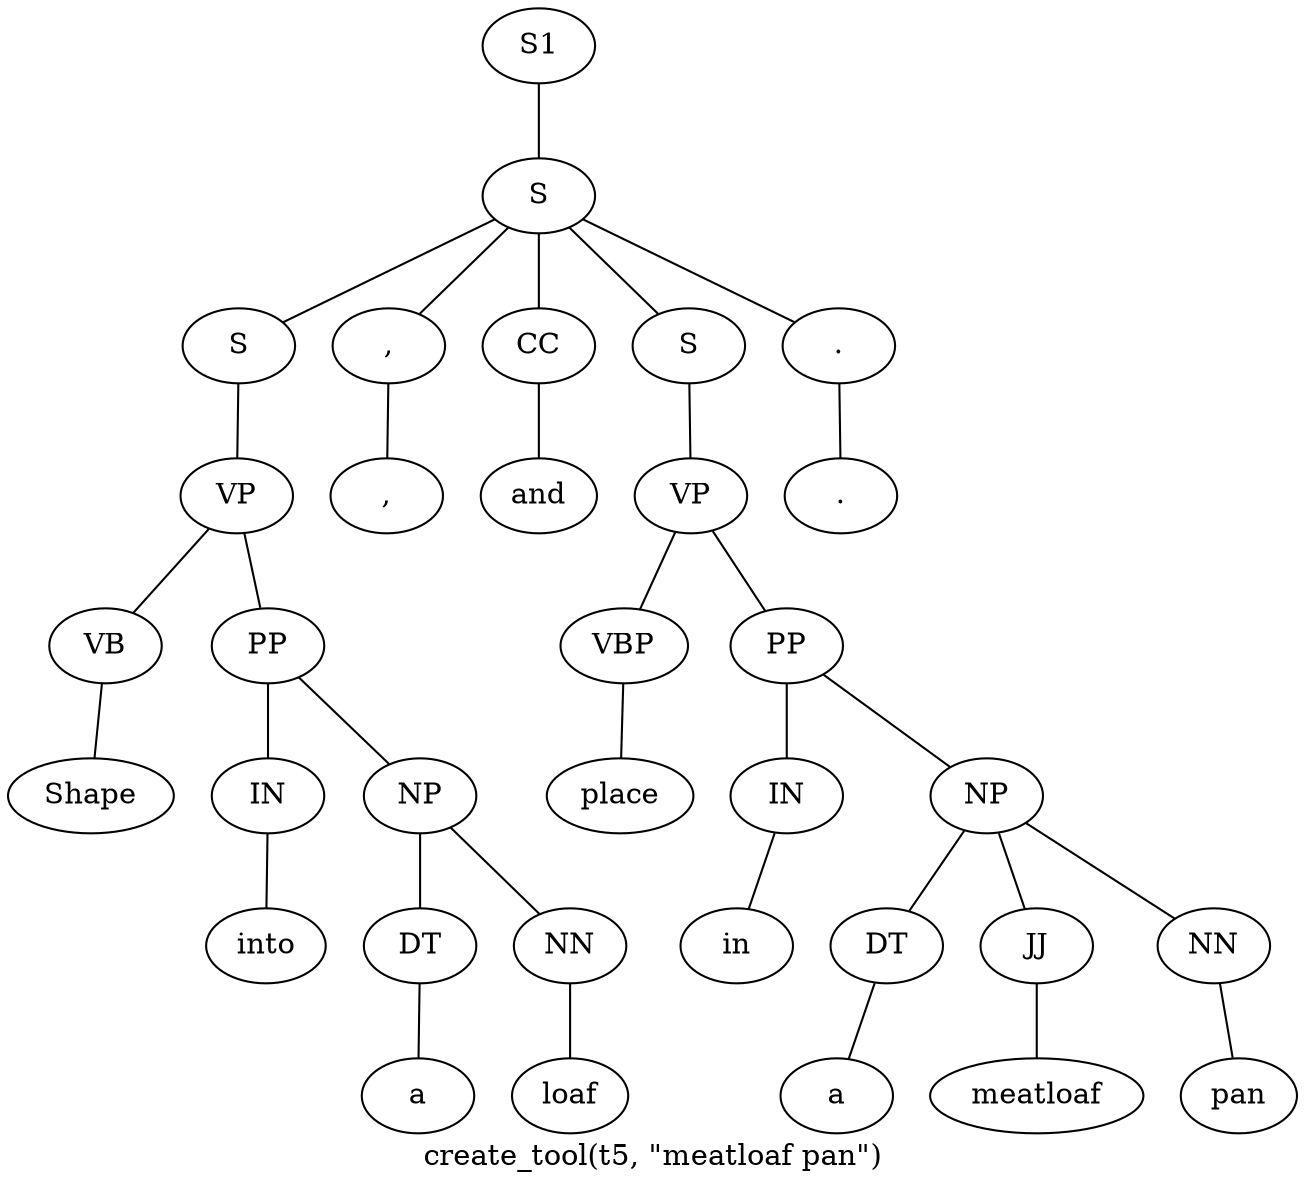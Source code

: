 graph SyntaxGraph {
	label = "create_tool(t5, \"meatloaf pan\")";
	Node0 [label="S1"];
	Node1 [label="S"];
	Node2 [label="S"];
	Node3 [label="VP"];
	Node4 [label="VB"];
	Node5 [label="Shape"];
	Node6 [label="PP"];
	Node7 [label="IN"];
	Node8 [label="into"];
	Node9 [label="NP"];
	Node10 [label="DT"];
	Node11 [label="a"];
	Node12 [label="NN"];
	Node13 [label="loaf"];
	Node14 [label=","];
	Node15 [label=","];
	Node16 [label="CC"];
	Node17 [label="and"];
	Node18 [label="S"];
	Node19 [label="VP"];
	Node20 [label="VBP"];
	Node21 [label="place"];
	Node22 [label="PP"];
	Node23 [label="IN"];
	Node24 [label="in"];
	Node25 [label="NP"];
	Node26 [label="DT"];
	Node27 [label="a"];
	Node28 [label="JJ"];
	Node29 [label="meatloaf"];
	Node30 [label="NN"];
	Node31 [label="pan"];
	Node32 [label="."];
	Node33 [label="."];

	Node0 -- Node1;
	Node1 -- Node2;
	Node1 -- Node14;
	Node1 -- Node16;
	Node1 -- Node18;
	Node1 -- Node32;
	Node2 -- Node3;
	Node3 -- Node4;
	Node3 -- Node6;
	Node4 -- Node5;
	Node6 -- Node7;
	Node6 -- Node9;
	Node7 -- Node8;
	Node9 -- Node10;
	Node9 -- Node12;
	Node10 -- Node11;
	Node12 -- Node13;
	Node14 -- Node15;
	Node16 -- Node17;
	Node18 -- Node19;
	Node19 -- Node20;
	Node19 -- Node22;
	Node20 -- Node21;
	Node22 -- Node23;
	Node22 -- Node25;
	Node23 -- Node24;
	Node25 -- Node26;
	Node25 -- Node28;
	Node25 -- Node30;
	Node26 -- Node27;
	Node28 -- Node29;
	Node30 -- Node31;
	Node32 -- Node33;
}